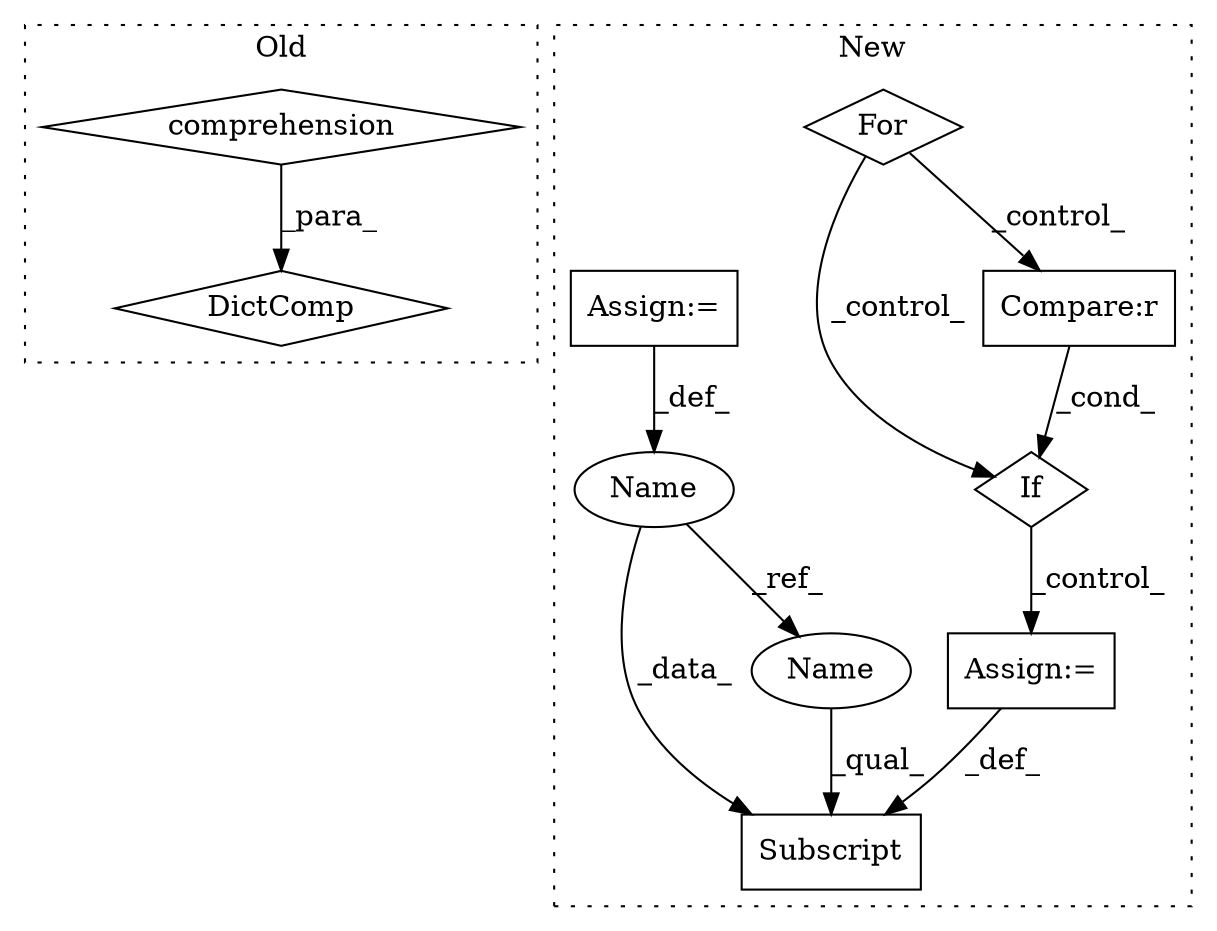 digraph G {
subgraph cluster0 {
1 [label="DictComp" a="84" s="4785" l="66" shape="diamond"];
3 [label="comprehension" a="45" s="4825" l="3" shape="diamond"];
label = "Old";
style="dotted";
}
subgraph cluster1 {
2 [label="If" a="96" s="5492" l="3" shape="diamond"];
4 [label="Assign:=" a="68" s="5577" l="3" shape="box"];
5 [label="Compare:r" a="40" s="5495" l="38" shape="box"];
6 [label="Subscript" a="63" s="5551,0" l="26,0" shape="box"];
7 [label="For" a="107" s="5453,5478" l="4,14" shape="diamond"];
8 [label="Name" a="87" s="4662" l="7" shape="ellipse"];
9 [label="Assign:=" a="68" s="4669" l="3" shape="box"];
10 [label="Name" a="87" s="5551" l="7" shape="ellipse"];
label = "New";
style="dotted";
}
2 -> 4 [label="_control_"];
3 -> 1 [label="_para_"];
4 -> 6 [label="_def_"];
5 -> 2 [label="_cond_"];
7 -> 2 [label="_control_"];
7 -> 5 [label="_control_"];
8 -> 10 [label="_ref_"];
8 -> 6 [label="_data_"];
9 -> 8 [label="_def_"];
10 -> 6 [label="_qual_"];
}